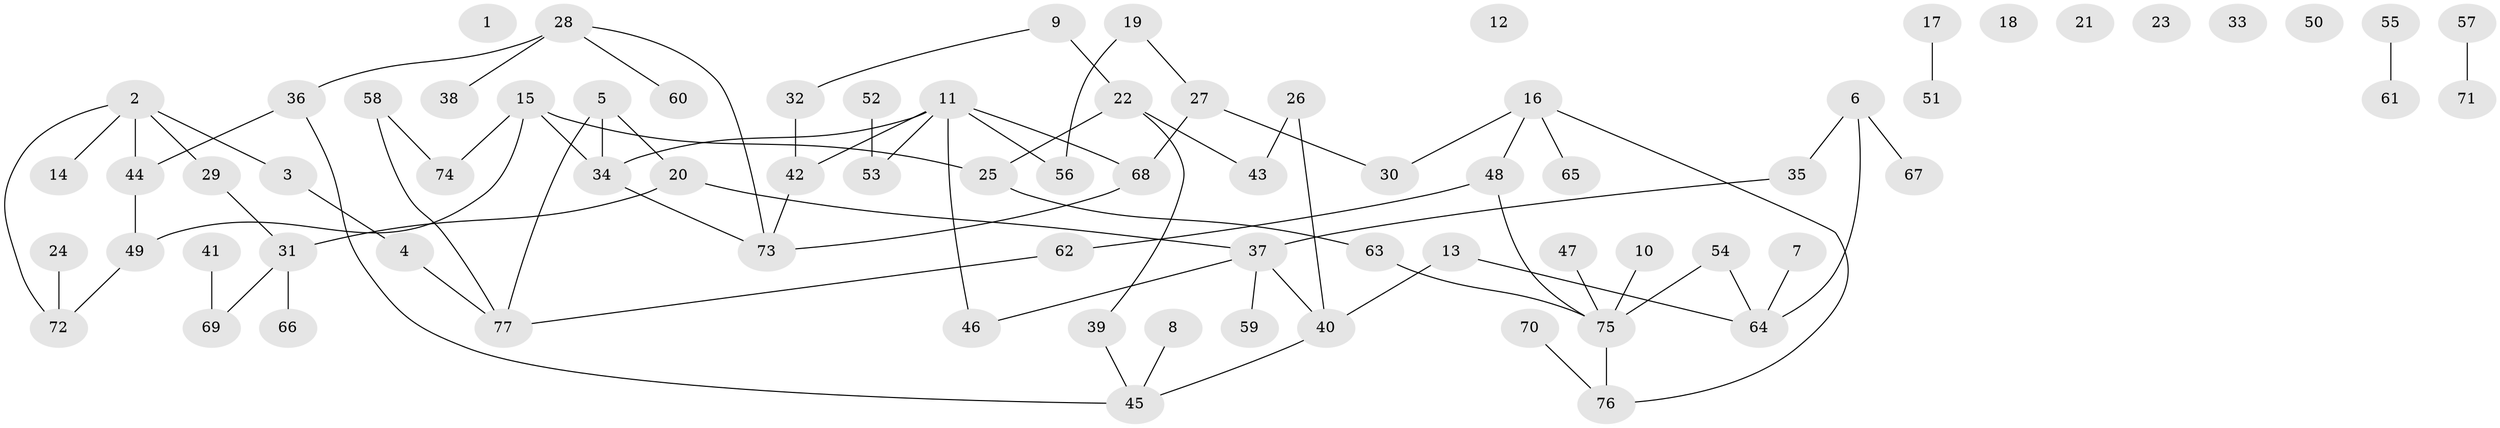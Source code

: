 // Generated by graph-tools (version 1.1) at 2025/39/03/09/25 04:39:25]
// undirected, 77 vertices, 84 edges
graph export_dot {
graph [start="1"]
  node [color=gray90,style=filled];
  1;
  2;
  3;
  4;
  5;
  6;
  7;
  8;
  9;
  10;
  11;
  12;
  13;
  14;
  15;
  16;
  17;
  18;
  19;
  20;
  21;
  22;
  23;
  24;
  25;
  26;
  27;
  28;
  29;
  30;
  31;
  32;
  33;
  34;
  35;
  36;
  37;
  38;
  39;
  40;
  41;
  42;
  43;
  44;
  45;
  46;
  47;
  48;
  49;
  50;
  51;
  52;
  53;
  54;
  55;
  56;
  57;
  58;
  59;
  60;
  61;
  62;
  63;
  64;
  65;
  66;
  67;
  68;
  69;
  70;
  71;
  72;
  73;
  74;
  75;
  76;
  77;
  2 -- 3;
  2 -- 14;
  2 -- 29;
  2 -- 44;
  2 -- 72;
  3 -- 4;
  4 -- 77;
  5 -- 20;
  5 -- 34;
  5 -- 77;
  6 -- 35;
  6 -- 64;
  6 -- 67;
  7 -- 64;
  8 -- 45;
  9 -- 22;
  9 -- 32;
  10 -- 75;
  11 -- 34;
  11 -- 42;
  11 -- 46;
  11 -- 53;
  11 -- 56;
  11 -- 68;
  13 -- 40;
  13 -- 64;
  15 -- 25;
  15 -- 34;
  15 -- 49;
  15 -- 74;
  16 -- 30;
  16 -- 48;
  16 -- 65;
  16 -- 76;
  17 -- 51;
  19 -- 27;
  19 -- 56;
  20 -- 31;
  20 -- 37;
  22 -- 25;
  22 -- 39;
  22 -- 43;
  24 -- 72;
  25 -- 63;
  26 -- 40;
  26 -- 43;
  27 -- 30;
  27 -- 68;
  28 -- 36;
  28 -- 38;
  28 -- 60;
  28 -- 73;
  29 -- 31;
  31 -- 66;
  31 -- 69;
  32 -- 42;
  34 -- 73;
  35 -- 37;
  36 -- 44;
  36 -- 45;
  37 -- 40;
  37 -- 46;
  37 -- 59;
  39 -- 45;
  40 -- 45;
  41 -- 69;
  42 -- 73;
  44 -- 49;
  47 -- 75;
  48 -- 62;
  48 -- 75;
  49 -- 72;
  52 -- 53;
  54 -- 64;
  54 -- 75;
  55 -- 61;
  57 -- 71;
  58 -- 74;
  58 -- 77;
  62 -- 77;
  63 -- 75;
  68 -- 73;
  70 -- 76;
  75 -- 76;
}
